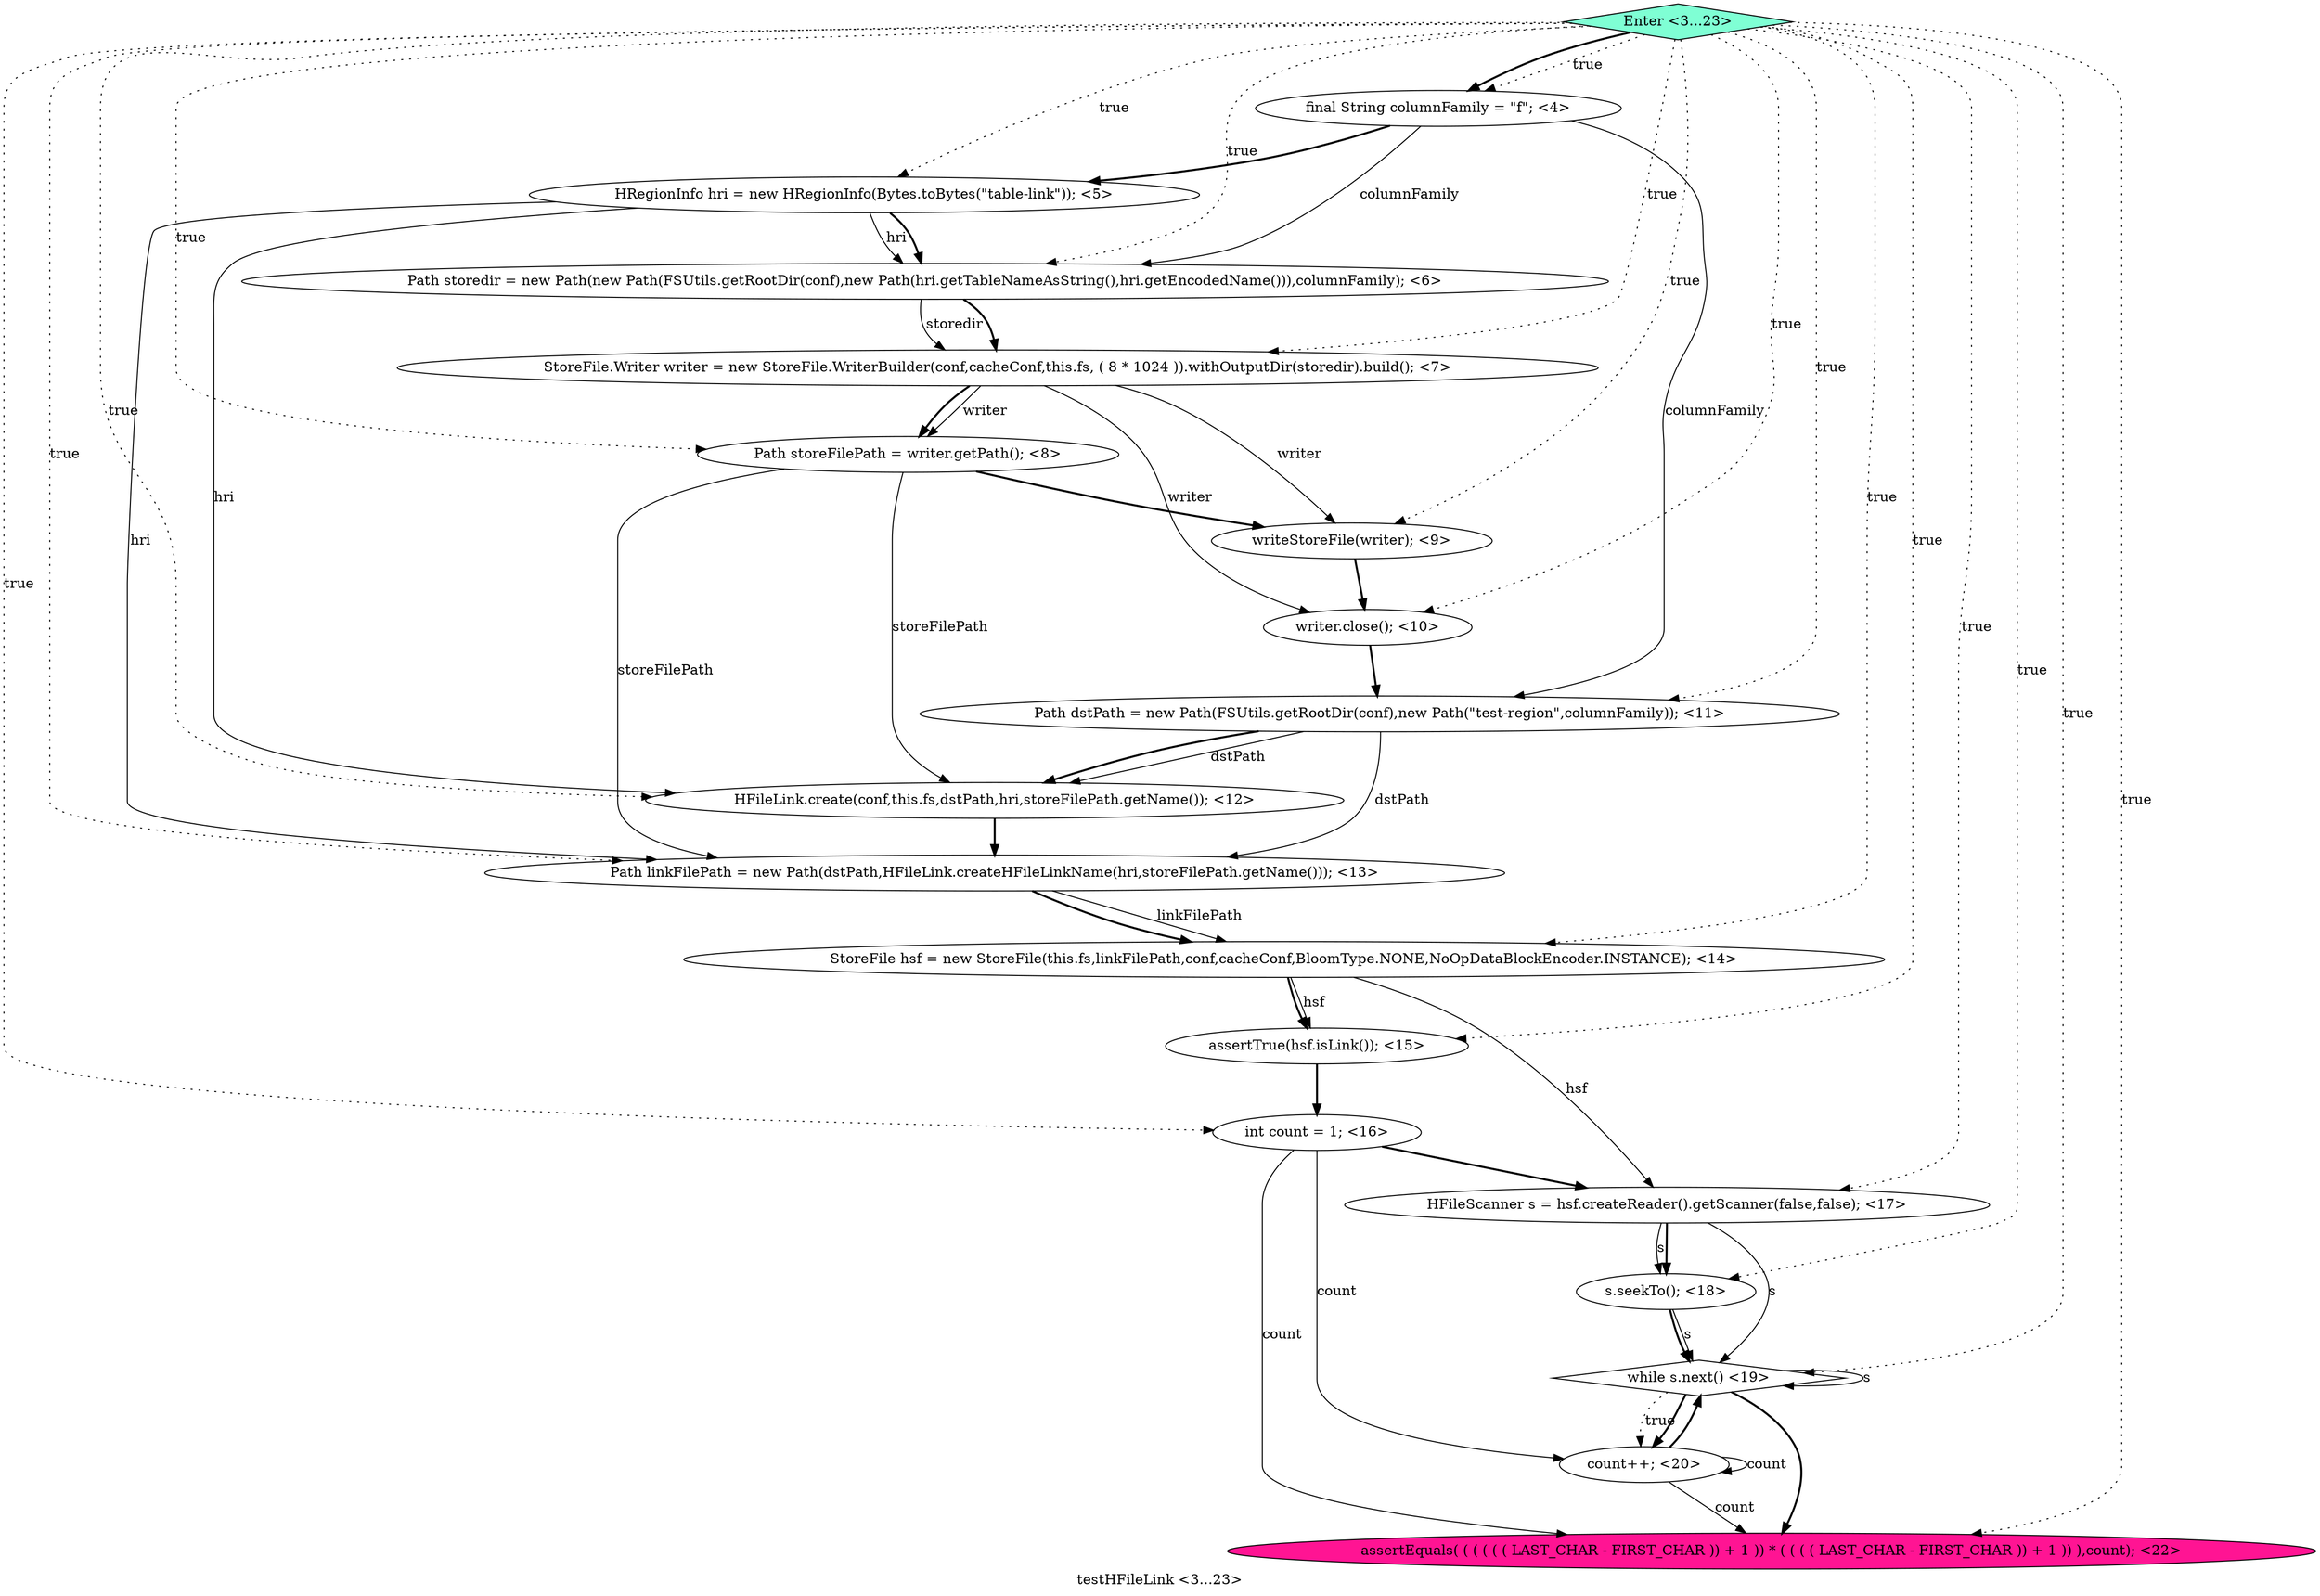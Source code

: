 digraph PDG {
label = "testHFileLink <3...23>";
0.15 [style = filled, label = "while s.next() <19>", fillcolor = white, shape = diamond];
0.13 [style = filled, label = "HFileScanner s = hsf.createReader().getScanner(false,false); <17>", fillcolor = white, shape = ellipse];
0.11 [style = filled, label = "assertTrue(hsf.isLink()); <15>", fillcolor = white, shape = ellipse];
0.17 [style = filled, label = "assertEquals( ( ( ( ( ( LAST_CHAR - FIRST_CHAR )) + 1 )) * ( ( ( ( LAST_CHAR - FIRST_CHAR )) + 1 )) ),count); <22>", fillcolor = deeppink, shape = ellipse];
0.0 [style = filled, label = "final String columnFamily = \"f\"; <4>", fillcolor = white, shape = ellipse];
0.1 [style = filled, label = "HRegionInfo hri = new HRegionInfo(Bytes.toBytes(\"table-link\")); <5>", fillcolor = white, shape = ellipse];
0.12 [style = filled, label = "int count = 1; <16>", fillcolor = white, shape = ellipse];
0.16 [style = filled, label = "count++; <20>", fillcolor = white, shape = ellipse];
0.6 [style = filled, label = "writer.close(); <10>", fillcolor = white, shape = ellipse];
0.18 [style = filled, label = "Enter <3...23>", fillcolor = aquamarine, shape = diamond];
0.5 [style = filled, label = "writeStoreFile(writer); <9>", fillcolor = white, shape = ellipse];
0.2 [style = filled, label = "Path storedir = new Path(new Path(FSUtils.getRootDir(conf),new Path(hri.getTableNameAsString(),hri.getEncodedName())),columnFamily); <6>", fillcolor = white, shape = ellipse];
0.9 [style = filled, label = "Path linkFilePath = new Path(dstPath,HFileLink.createHFileLinkName(hri,storeFilePath.getName())); <13>", fillcolor = white, shape = ellipse];
0.8 [style = filled, label = "HFileLink.create(conf,this.fs,dstPath,hri,storeFilePath.getName()); <12>", fillcolor = white, shape = ellipse];
0.10 [style = filled, label = "StoreFile hsf = new StoreFile(this.fs,linkFilePath,conf,cacheConf,BloomType.NONE,NoOpDataBlockEncoder.INSTANCE); <14>", fillcolor = white, shape = ellipse];
0.3 [style = filled, label = "StoreFile.Writer writer = new StoreFile.WriterBuilder(conf,cacheConf,this.fs, ( 8 * 1024 )).withOutputDir(storedir).build(); <7>", fillcolor = white, shape = ellipse];
0.14 [style = filled, label = "s.seekTo(); <18>", fillcolor = white, shape = ellipse];
0.4 [style = filled, label = "Path storeFilePath = writer.getPath(); <8>", fillcolor = white, shape = ellipse];
0.7 [style = filled, label = "Path dstPath = new Path(FSUtils.getRootDir(conf),new Path(\"test-region\",columnFamily)); <11>", fillcolor = white, shape = ellipse];
0.0 -> 0.1 [style = bold, label=""];
0.0 -> 0.2 [style = solid, label="columnFamily"];
0.0 -> 0.7 [style = solid, label="columnFamily"];
0.1 -> 0.2 [style = solid, label="hri"];
0.1 -> 0.2 [style = bold, label=""];
0.1 -> 0.8 [style = solid, label="hri"];
0.1 -> 0.9 [style = solid, label="hri"];
0.2 -> 0.3 [style = solid, label="storedir"];
0.2 -> 0.3 [style = bold, label=""];
0.3 -> 0.4 [style = solid, label="writer"];
0.3 -> 0.4 [style = bold, label=""];
0.3 -> 0.5 [style = solid, label="writer"];
0.3 -> 0.6 [style = solid, label="writer"];
0.4 -> 0.5 [style = bold, label=""];
0.4 -> 0.8 [style = solid, label="storeFilePath"];
0.4 -> 0.9 [style = solid, label="storeFilePath"];
0.5 -> 0.6 [style = bold, label=""];
0.6 -> 0.7 [style = bold, label=""];
0.7 -> 0.8 [style = solid, label="dstPath"];
0.7 -> 0.8 [style = bold, label=""];
0.7 -> 0.9 [style = solid, label="dstPath"];
0.8 -> 0.9 [style = bold, label=""];
0.9 -> 0.10 [style = solid, label="linkFilePath"];
0.9 -> 0.10 [style = bold, label=""];
0.10 -> 0.11 [style = solid, label="hsf"];
0.10 -> 0.11 [style = bold, label=""];
0.10 -> 0.13 [style = solid, label="hsf"];
0.11 -> 0.12 [style = bold, label=""];
0.12 -> 0.13 [style = bold, label=""];
0.12 -> 0.16 [style = solid, label="count"];
0.12 -> 0.17 [style = solid, label="count"];
0.13 -> 0.14 [style = solid, label="s"];
0.13 -> 0.14 [style = bold, label=""];
0.13 -> 0.15 [style = solid, label="s"];
0.14 -> 0.15 [style = solid, label="s"];
0.14 -> 0.15 [style = bold, label=""];
0.15 -> 0.15 [style = solid, label="s"];
0.15 -> 0.16 [style = dotted, label="true"];
0.15 -> 0.16 [style = bold, label=""];
0.15 -> 0.17 [style = bold, label=""];
0.16 -> 0.15 [style = bold, label=""];
0.16 -> 0.16 [style = solid, label="count"];
0.16 -> 0.17 [style = solid, label="count"];
0.18 -> 0.0 [style = dotted, label="true"];
0.18 -> 0.0 [style = bold, label=""];
0.18 -> 0.1 [style = dotted, label="true"];
0.18 -> 0.2 [style = dotted, label="true"];
0.18 -> 0.3 [style = dotted, label="true"];
0.18 -> 0.4 [style = dotted, label="true"];
0.18 -> 0.5 [style = dotted, label="true"];
0.18 -> 0.6 [style = dotted, label="true"];
0.18 -> 0.7 [style = dotted, label="true"];
0.18 -> 0.8 [style = dotted, label="true"];
0.18 -> 0.9 [style = dotted, label="true"];
0.18 -> 0.10 [style = dotted, label="true"];
0.18 -> 0.11 [style = dotted, label="true"];
0.18 -> 0.12 [style = dotted, label="true"];
0.18 -> 0.13 [style = dotted, label="true"];
0.18 -> 0.14 [style = dotted, label="true"];
0.18 -> 0.15 [style = dotted, label="true"];
0.18 -> 0.17 [style = dotted, label="true"];
}

